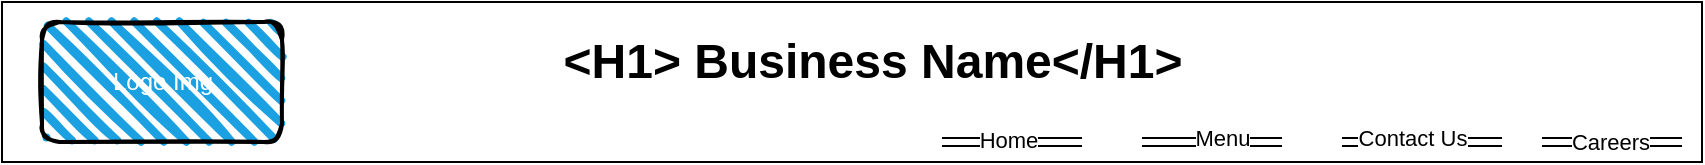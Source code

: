 <mxfile version="21.5.2" type="device">
  <diagram name="Page-1" id="tjdFusD-LY_jDHQQ48hp">
    <mxGraphModel dx="1114" dy="616" grid="1" gridSize="10" guides="1" tooltips="1" connect="1" arrows="1" fold="1" page="1" pageScale="1" pageWidth="850" pageHeight="1100" math="0" shadow="0">
      <root>
        <mxCell id="0" />
        <mxCell id="1" parent="0" />
        <mxCell id="MR0-3YN6QoIAGLkhk0-5-1" value="" style="rounded=0;whiteSpace=wrap;html=1;" vertex="1" parent="1">
          <mxGeometry width="850" height="80" as="geometry" />
        </mxCell>
        <mxCell id="MR0-3YN6QoIAGLkhk0-5-2" value="&amp;lt;H1&amp;gt; Business Name&amp;lt;/H1&amp;gt;" style="text;strokeColor=none;fillColor=none;html=1;fontSize=24;fontStyle=1;verticalAlign=middle;align=center;" vertex="1" parent="1">
          <mxGeometry x="260" y="10" width="350" height="40" as="geometry" />
        </mxCell>
        <mxCell id="MR0-3YN6QoIAGLkhk0-5-3" value="" style="rounded=1;whiteSpace=wrap;html=1;strokeWidth=2;fillWeight=4;hachureGap=8;hachureAngle=45;fillColor=#1ba1e2;sketch=1;" vertex="1" parent="1">
          <mxGeometry x="20" y="10" width="120" height="60" as="geometry" />
        </mxCell>
        <mxCell id="MR0-3YN6QoIAGLkhk0-5-4" value="Logo Img" style="text;html=1;strokeColor=none;fillColor=none;align=center;verticalAlign=middle;rounded=0;fontColor=#ffffff;" vertex="1" parent="1">
          <mxGeometry x="50" y="25" width="60" height="30" as="geometry" />
        </mxCell>
        <mxCell id="MR0-3YN6QoIAGLkhk0-5-5" value="" style="shape=link;html=1;rounded=0;" edge="1" parent="1">
          <mxGeometry width="100" relative="1" as="geometry">
            <mxPoint x="470" y="70" as="sourcePoint" />
            <mxPoint x="540" y="70" as="targetPoint" />
          </mxGeometry>
        </mxCell>
        <mxCell id="MR0-3YN6QoIAGLkhk0-5-9" value="Home" style="edgeLabel;html=1;align=center;verticalAlign=middle;resizable=0;points=[];" vertex="1" connectable="0" parent="MR0-3YN6QoIAGLkhk0-5-5">
          <mxGeometry x="-0.057" y="1" relative="1" as="geometry">
            <mxPoint as="offset" />
          </mxGeometry>
        </mxCell>
        <mxCell id="MR0-3YN6QoIAGLkhk0-5-6" value="" style="shape=link;html=1;rounded=0;" edge="1" parent="1">
          <mxGeometry width="100" relative="1" as="geometry">
            <mxPoint x="570" y="70" as="sourcePoint" />
            <mxPoint x="640" y="70" as="targetPoint" />
          </mxGeometry>
        </mxCell>
        <mxCell id="MR0-3YN6QoIAGLkhk0-5-10" value="Menu" style="edgeLabel;html=1;align=center;verticalAlign=middle;resizable=0;points=[];" vertex="1" connectable="0" parent="MR0-3YN6QoIAGLkhk0-5-6">
          <mxGeometry x="0.143" y="2" relative="1" as="geometry">
            <mxPoint as="offset" />
          </mxGeometry>
        </mxCell>
        <mxCell id="MR0-3YN6QoIAGLkhk0-5-7" value="" style="shape=link;html=1;rounded=0;width=4;" edge="1" parent="1">
          <mxGeometry width="100" relative="1" as="geometry">
            <mxPoint x="770" y="70" as="sourcePoint" />
            <mxPoint x="840" y="70" as="targetPoint" />
          </mxGeometry>
        </mxCell>
        <mxCell id="MR0-3YN6QoIAGLkhk0-5-12" value="Careers" style="edgeLabel;html=1;align=center;verticalAlign=middle;resizable=0;points=[];" vertex="1" connectable="0" parent="MR0-3YN6QoIAGLkhk0-5-7">
          <mxGeometry x="-0.029" y="-2" relative="1" as="geometry">
            <mxPoint y="-2" as="offset" />
          </mxGeometry>
        </mxCell>
        <mxCell id="MR0-3YN6QoIAGLkhk0-5-8" value="" style="shape=link;html=1;rounded=0;" edge="1" parent="1">
          <mxGeometry width="100" relative="1" as="geometry">
            <mxPoint x="670" y="70" as="sourcePoint" />
            <mxPoint x="750" y="70" as="targetPoint" />
          </mxGeometry>
        </mxCell>
        <mxCell id="MR0-3YN6QoIAGLkhk0-5-11" value="Contact Us" style="edgeLabel;html=1;align=center;verticalAlign=middle;resizable=0;points=[];" vertex="1" connectable="0" parent="MR0-3YN6QoIAGLkhk0-5-8">
          <mxGeometry x="-0.057" y="2" relative="1" as="geometry">
            <mxPoint x="-3" as="offset" />
          </mxGeometry>
        </mxCell>
      </root>
    </mxGraphModel>
  </diagram>
</mxfile>

